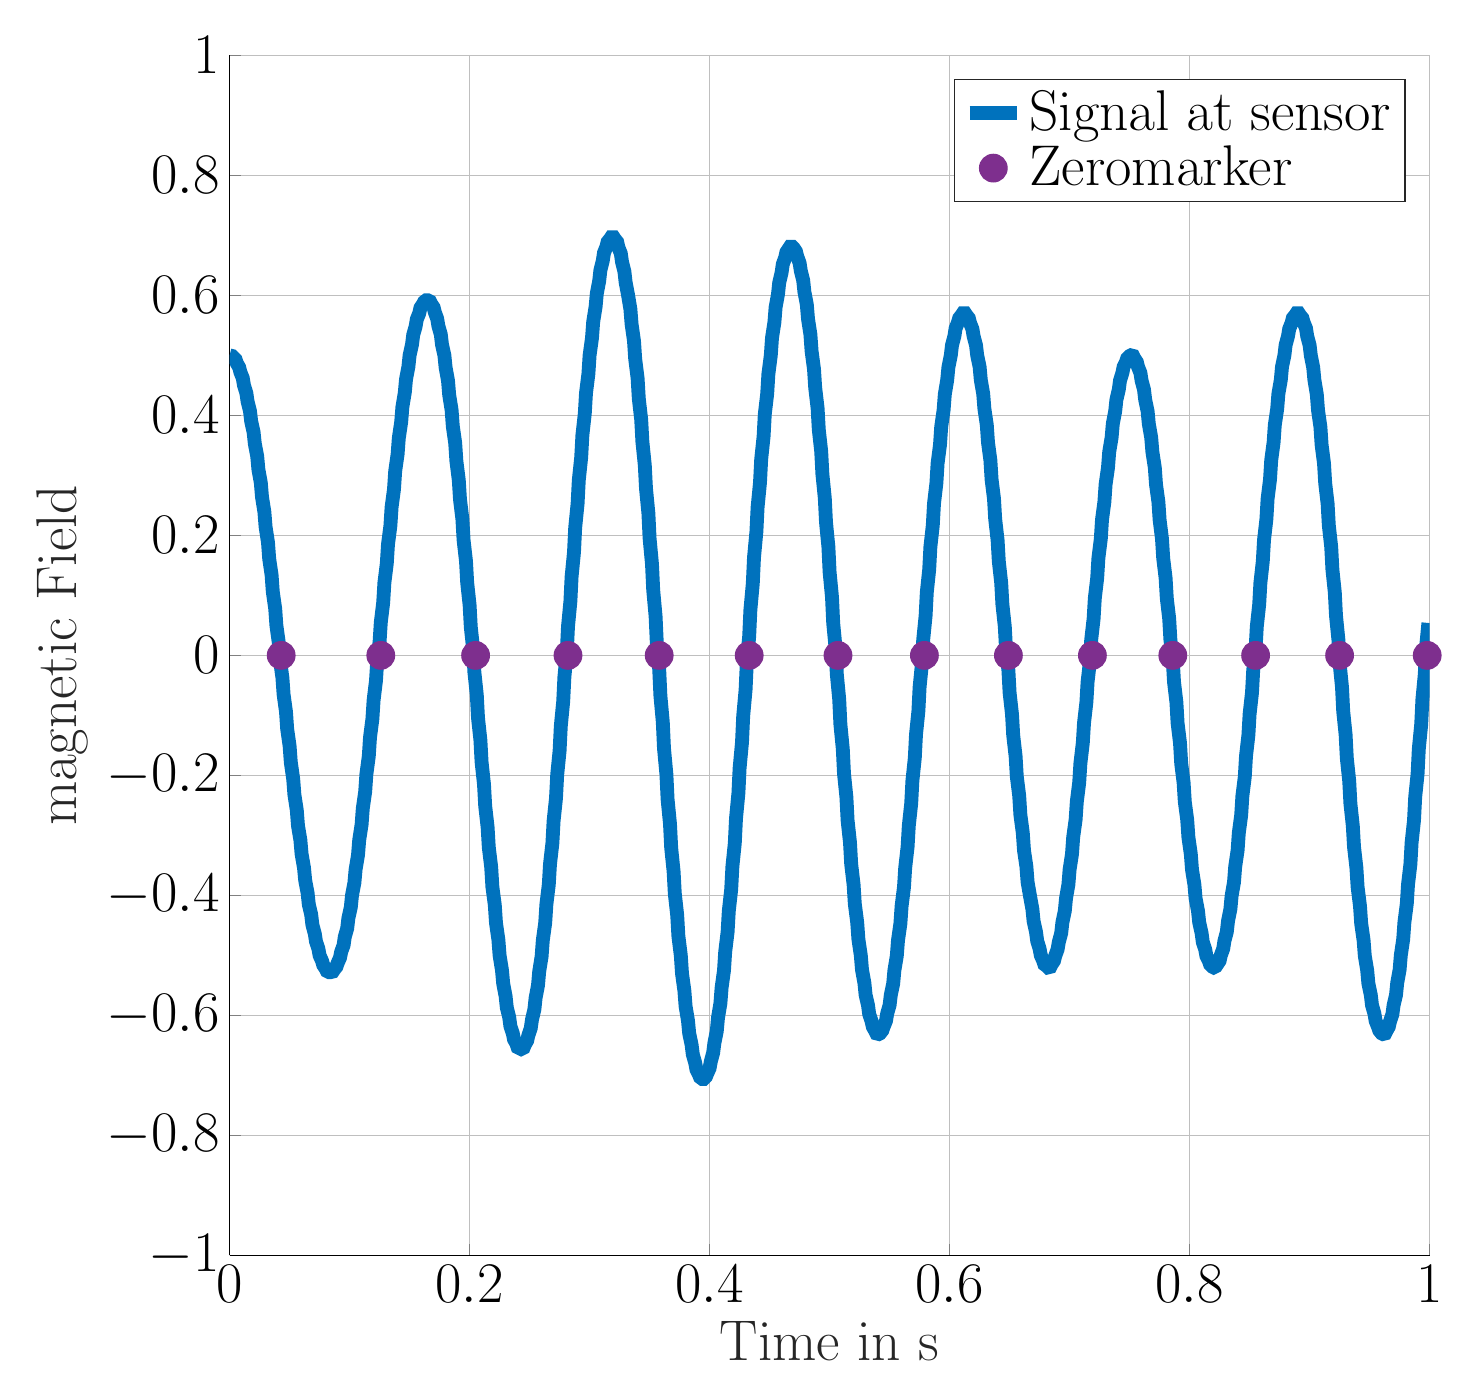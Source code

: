 % This file was created by matlab2tikz.
%
%The latest updates can be retrieved from
%  http://www.mathworks.com/matlabcentral/fileexchange/22022-matlab2tikz-matlab2tikz
%where you can also make suggestions and rate matlab2tikz.
%
\definecolor{mycolor1}{rgb}{0.0,0.447,0.741}%
\definecolor{mycolor2}{rgb}{0.494 ,0.184 ,0.556}%
%
\begin{tikzpicture}

\begin{axis}[%
width=6in,
height=6in,
at={(0in,0in)},
scale only axis,
xmin=0,
xmax=1,
xtick={0,0.2,0.4,0.6,0.8,1}, % x-achsenskalierung
xlabel style={font=\color{white!15!black}},
xlabel={\huge Time in s},
ymin=-1,
ymax=1,
ylabel style={font=\color{white!15!black}},
ylabel={\huge magnetic Field},
axis background/.style={fill=white},
tick label style={black, font=\huge},
axis x line*=bottom,
axis y line*=left,
xmajorgrids,
ymajorgrids,
legend style={legend cell align=left, align=left, draw=white!15!black}
]
\addplot [color=mycolor1,line width=5.0pt]
  table[row sep=crcr]{%
0	0.5\\
0.002	0.499\\
0.003	0.497\\
0.005	0.493\\
0.006	0.487\\
0.008	0.48\\
0.009	0.472\\
0.011	0.462\\
0.012	0.45\\
0.014	0.437\\
0.015	0.423\\
0.017	0.407\\
0.018	0.39\\
0.02	0.372\\
0.021	0.353\\
0.023	0.332\\
0.024	0.31\\
0.026	0.288\\
0.027	0.264\\
0.029	0.239\\
0.03	0.214\\
0.032	0.188\\
0.033	0.161\\
0.035	0.134\\
0.036	0.106\\
0.038	0.078\\
0.039	0.05\\
0.041	0.021\\
0.042	-0.008\\
0.044	-0.037\\
0.045	-0.065\\
0.047	-0.094\\
0.048	-0.123\\
0.05	-0.151\\
0.051	-0.178\\
0.053	-0.206\\
0.054	-0.232\\
0.056	-0.258\\
0.057	-0.284\\
0.059	-0.308\\
0.06	-0.331\\
0.062	-0.354\\
0.063	-0.375\\
0.065	-0.396\\
0.066	-0.415\\
0.068	-0.432\\
0.069	-0.449\\
0.071	-0.464\\
0.072	-0.477\\
0.074	-0.489\\
0.075	-0.5\\
0.077	-0.509\\
0.078	-0.516\\
0.08	-0.522\\
0.081	-0.526\\
0.083	-0.528\\
0.084	-0.528\\
0.086	-0.527\\
0.087	-0.524\\
0.089	-0.519\\
0.09	-0.513\\
0.092	-0.504\\
0.093	-0.494\\
0.095	-0.483\\
0.096	-0.469\\
0.098	-0.455\\
0.099	-0.438\\
0.101	-0.42\\
0.102	-0.4\\
0.104	-0.379\\
0.105	-0.357\\
0.107	-0.333\\
0.108	-0.308\\
0.11	-0.282\\
0.111	-0.255\\
0.113	-0.227\\
0.114	-0.198\\
0.116	-0.168\\
0.117	-0.137\\
0.119	-0.106\\
0.12	-0.075\\
0.122	-0.042\\
0.123	-0.01\\
0.125	0.023\\
0.126	0.055\\
0.128	0.088\\
0.129	0.121\\
0.131	0.153\\
0.132	0.185\\
0.134	0.216\\
0.135	0.247\\
0.137	0.277\\
0.138	0.307\\
0.14	0.335\\
0.141	0.362\\
0.143	0.389\\
0.144	0.414\\
0.146	0.438\\
0.147	0.46\\
0.149	0.481\\
0.15	0.5\\
0.152	0.518\\
0.153	0.534\\
0.155	0.548\\
0.156	0.56\\
0.158	0.57\\
0.159	0.579\\
0.161	0.585\\
0.162	0.589\\
0.164	0.592\\
0.165	0.592\\
0.167	0.59\\
0.168	0.586\\
0.17	0.58\\
0.171	0.572\\
0.173	0.561\\
0.174	0.549\\
0.176	0.535\\
0.177	0.518\\
0.179	0.5\\
0.18	0.48\\
0.182	0.458\\
0.183	0.434\\
0.185	0.409\\
0.186	0.382\\
0.188	0.354\\
0.189	0.324\\
0.191	0.292\\
0.192	0.26\\
0.194	0.227\\
0.195	0.192\\
0.197	0.157\\
0.198	0.121\\
0.2	0.084\\
0.201	0.047\\
0.203	0.01\\
0.204	-0.028\\
0.206	-0.066\\
0.207	-0.104\\
0.209	-0.141\\
0.21	-0.178\\
0.212	-0.215\\
0.213	-0.251\\
0.215	-0.286\\
0.216	-0.32\\
0.218	-0.353\\
0.219	-0.386\\
0.221	-0.416\\
0.222	-0.446\\
0.224	-0.474\\
0.225	-0.5\\
0.227	-0.525\\
0.228	-0.547\\
0.23	-0.568\\
0.231	-0.587\\
0.233	-0.603\\
0.234	-0.618\\
0.236	-0.63\\
0.237	-0.64\\
0.239	-0.647\\
0.24	-0.653\\
0.242	-0.655\\
0.243	-0.656\\
0.245	-0.654\\
0.246	-0.649\\
0.248	-0.642\\
0.249	-0.633\\
0.251	-0.621\\
0.252	-0.607\\
0.254	-0.59\\
0.255	-0.571\\
0.257	-0.55\\
0.258	-0.527\\
0.26	-0.502\\
0.261	-0.475\\
0.263	-0.446\\
0.264	-0.415\\
0.266	-0.382\\
0.267	-0.348\\
0.269	-0.313\\
0.27	-0.276\\
0.272	-0.238\\
0.273	-0.199\\
0.275	-0.159\\
0.276	-0.118\\
0.278	-0.077\\
0.279	-0.036\\
0.281	0.006\\
0.282	0.048\\
0.284	0.09\\
0.285	0.131\\
0.287	0.172\\
0.288	0.213\\
0.29	0.253\\
0.291	0.292\\
0.293	0.33\\
0.294	0.367\\
0.296	0.403\\
0.297	0.437\\
0.299	0.469\\
0.3	0.5\\
0.302	0.529\\
0.303	0.556\\
0.305	0.581\\
0.306	0.603\\
0.308	0.624\\
0.309	0.642\\
0.311	0.658\\
0.312	0.671\\
0.314	0.681\\
0.315	0.689\\
0.317	0.694\\
0.318	0.697\\
0.32	0.697\\
0.321	0.694\\
0.323	0.689\\
0.324	0.68\\
0.326	0.67\\
0.327	0.656\\
0.329	0.64\\
0.33	0.622\\
0.332	0.601\\
0.334	0.577\\
0.335	0.552\\
0.337	0.524\\
0.338	0.494\\
0.34	0.462\\
0.341	0.428\\
0.343	0.393\\
0.344	0.356\\
0.346	0.317\\
0.347	0.278\\
0.349	0.237\\
0.35	0.195\\
0.352	0.152\\
0.353	0.109\\
0.355	0.065\\
0.356	0.021\\
0.358	-0.023\\
0.359	-0.067\\
0.361	-0.111\\
0.362	-0.155\\
0.364	-0.198\\
0.365	-0.24\\
0.367	-0.281\\
0.368	-0.321\\
0.37	-0.36\\
0.371	-0.397\\
0.373	-0.433\\
0.374	-0.468\\
0.376	-0.5\\
0.377	-0.53\\
0.379	-0.559\\
0.38	-0.585\\
0.382	-0.609\\
0.383	-0.63\\
0.385	-0.649\\
0.386	-0.665\\
0.388	-0.679\\
0.389	-0.69\\
0.391	-0.698\\
0.392	-0.703\\
0.394	-0.706\\
0.395	-0.706\\
0.397	-0.702\\
0.398	-0.697\\
0.4	-0.688\\
0.401	-0.677\\
0.403	-0.662\\
0.404	-0.646\\
0.406	-0.626\\
0.407	-0.604\\
0.409	-0.58\\
0.41	-0.554\\
0.412	-0.525\\
0.413	-0.494\\
0.415	-0.461\\
0.416	-0.426\\
0.418	-0.39\\
0.419	-0.352\\
0.421	-0.313\\
0.422	-0.272\\
0.424	-0.23\\
0.425	-0.188\\
0.427	-0.145\\
0.428	-0.101\\
0.43	-0.057\\
0.431	-0.012\\
0.433	0.032\\
0.434	0.076\\
0.436	0.12\\
0.437	0.163\\
0.439	0.206\\
0.44	0.247\\
0.442	0.288\\
0.443	0.327\\
0.445	0.365\\
0.446	0.402\\
0.448	0.436\\
0.449	0.469\\
0.451	0.5\\
0.452	0.529\\
0.454	0.555\\
0.455	0.58\\
0.457	0.602\\
0.458	0.621\\
0.46	0.638\\
0.461	0.652\\
0.463	0.663\\
0.464	0.672\\
0.466	0.678\\
0.467	0.681\\
0.469	0.681\\
0.47	0.679\\
0.472	0.673\\
0.473	0.665\\
0.475	0.654\\
0.476	0.641\\
0.478	0.625\\
0.479	0.606\\
0.481	0.585\\
0.482	0.561\\
0.484	0.535\\
0.485	0.507\\
0.487	0.477\\
0.488	0.446\\
0.49	0.412\\
0.491	0.376\\
0.493	0.34\\
0.494	0.302\\
0.496	0.262\\
0.497	0.222\\
0.499	0.181\\
0.5	0.139\\
0.502	0.097\\
0.503	0.054\\
0.505	0.012\\
0.506	-0.031\\
0.508	-0.073\\
0.509	-0.115\\
0.511	-0.156\\
0.512	-0.197\\
0.514	-0.236\\
0.515	-0.275\\
0.517	-0.312\\
0.518	-0.348\\
0.52	-0.382\\
0.521	-0.414\\
0.523	-0.445\\
0.524	-0.473\\
0.526	-0.5\\
0.527	-0.524\\
0.529	-0.546\\
0.53	-0.566\\
0.532	-0.583\\
0.533	-0.598\\
0.535	-0.61\\
0.536	-0.619\\
0.538	-0.626\\
0.539	-0.63\\
0.541	-0.631\\
0.542	-0.63\\
0.544	-0.625\\
0.545	-0.619\\
0.547	-0.609\\
0.548	-0.597\\
0.55	-0.583\\
0.551	-0.566\\
0.553	-0.547\\
0.554	-0.525\\
0.556	-0.501\\
0.557	-0.475\\
0.559	-0.447\\
0.56	-0.418\\
0.562	-0.386\\
0.563	-0.354\\
0.565	-0.319\\
0.566	-0.284\\
0.568	-0.247\\
0.569	-0.209\\
0.571	-0.171\\
0.572	-0.132\\
0.574	-0.093\\
0.575	-0.053\\
0.577	-0.013\\
0.578	0.026\\
0.58	0.066\\
0.581	0.105\\
0.583	0.143\\
0.584	0.181\\
0.586	0.217\\
0.587	0.253\\
0.589	0.287\\
0.59	0.32\\
0.592	0.351\\
0.593	0.381\\
0.595	0.409\\
0.596	0.435\\
0.598	0.459\\
0.599	0.48\\
0.601	0.5\\
0.602	0.517\\
0.604	0.532\\
0.605	0.545\\
0.607	0.555\\
0.608	0.562\\
0.61	0.567\\
0.611	0.57\\
0.613	0.57\\
0.614	0.567\\
0.616	0.562\\
0.617	0.554\\
0.619	0.544\\
0.62	0.532\\
0.622	0.517\\
0.623	0.5\\
0.625	0.481\\
0.626	0.459\\
0.628	0.436\\
0.629	0.411\\
0.631	0.384\\
0.632	0.355\\
0.634	0.325\\
0.635	0.293\\
0.637	0.261\\
0.638	0.227\\
0.64	0.192\\
0.641	0.157\\
0.643	0.121\\
0.644	0.085\\
0.646	0.048\\
0.647	0.011\\
0.649	-0.025\\
0.65	-0.062\\
0.652	-0.098\\
0.653	-0.133\\
0.655	-0.168\\
0.656	-0.202\\
0.658	-0.234\\
0.659	-0.266\\
0.661	-0.296\\
0.662	-0.325\\
0.664	-0.352\\
0.665	-0.378\\
0.667	-0.401\\
0.669	-0.423\\
0.67	-0.443\\
0.672	-0.461\\
0.673	-0.476\\
0.675	-0.489\\
0.676	-0.5\\
0.678	-0.509\\
0.679	-0.515\\
0.681	-0.518\\
0.682	-0.52\\
0.684	-0.519\\
0.685	-0.515\\
0.687	-0.509\\
0.688	-0.501\\
0.69	-0.49\\
0.691	-0.478\\
0.693	-0.463\\
0.694	-0.445\\
0.696	-0.426\\
0.697	-0.405\\
0.699	-0.382\\
0.7	-0.357\\
0.702	-0.331\\
0.703	-0.303\\
0.705	-0.274\\
0.706	-0.244\\
0.708	-0.212\\
0.709	-0.18\\
0.711	-0.146\\
0.712	-0.113\\
0.714	-0.078\\
0.715	-0.044\\
0.717	-0.009\\
0.718	0.026\\
0.72	0.061\\
0.721	0.095\\
0.723	0.129\\
0.724	0.162\\
0.726	0.194\\
0.727	0.226\\
0.729	0.256\\
0.73	0.285\\
0.732	0.313\\
0.733	0.339\\
0.735	0.363\\
0.736	0.386\\
0.738	0.407\\
0.739	0.426\\
0.741	0.443\\
0.742	0.458\\
0.744	0.471\\
0.745	0.481\\
0.747	0.489\\
0.748	0.495\\
0.75	0.499\\
0.751	0.5\\
0.753	0.499\\
0.754	0.495\\
0.756	0.489\\
0.757	0.481\\
0.759	0.471\\
0.76	0.458\\
0.762	0.443\\
0.763	0.426\\
0.765	0.407\\
0.766	0.386\\
0.768	0.363\\
0.769	0.339\\
0.771	0.313\\
0.772	0.285\\
0.774	0.256\\
0.775	0.226\\
0.777	0.194\\
0.778	0.162\\
0.78	0.129\\
0.781	0.095\\
0.783	0.061\\
0.784	0.026\\
0.786	-0.009\\
0.787	-0.044\\
0.789	-0.078\\
0.79	-0.113\\
0.792	-0.146\\
0.793	-0.18\\
0.795	-0.212\\
0.796	-0.244\\
0.798	-0.274\\
0.799	-0.303\\
0.801	-0.331\\
0.802	-0.357\\
0.804	-0.382\\
0.805	-0.405\\
0.807	-0.426\\
0.808	-0.445\\
0.81	-0.463\\
0.811	-0.478\\
0.813	-0.49\\
0.814	-0.501\\
0.816	-0.509\\
0.817	-0.515\\
0.819	-0.519\\
0.82	-0.52\\
0.822	-0.518\\
0.823	-0.515\\
0.825	-0.509\\
0.826	-0.5\\
0.828	-0.489\\
0.829	-0.476\\
0.831	-0.461\\
0.832	-0.443\\
0.834	-0.423\\
0.835	-0.401\\
0.837	-0.378\\
0.838	-0.352\\
0.84	-0.325\\
0.841	-0.296\\
0.843	-0.266\\
0.844	-0.234\\
0.846	-0.202\\
0.847	-0.168\\
0.849	-0.133\\
0.85	-0.098\\
0.852	-0.062\\
0.853	-0.025\\
0.855	0.011\\
0.856	0.048\\
0.858	0.085\\
0.859	0.121\\
0.861	0.157\\
0.862	0.192\\
0.864	0.227\\
0.865	0.261\\
0.867	0.293\\
0.868	0.325\\
0.87	0.355\\
0.871	0.384\\
0.873	0.411\\
0.874	0.436\\
0.876	0.459\\
0.877	0.481\\
0.879	0.5\\
0.88	0.517\\
0.882	0.532\\
0.883	0.544\\
0.885	0.554\\
0.886	0.562\\
0.888	0.567\\
0.889	0.57\\
0.891	0.57\\
0.892	0.567\\
0.894	0.562\\
0.895	0.555\\
0.897	0.545\\
0.898	0.532\\
0.9	0.517\\
0.901	0.5\\
0.903	0.48\\
0.904	0.459\\
0.906	0.435\\
0.907	0.409\\
0.909	0.381\\
0.91	0.351\\
0.912	0.32\\
0.913	0.287\\
0.915	0.253\\
0.916	0.217\\
0.918	0.181\\
0.919	0.143\\
0.921	0.105\\
0.922	0.066\\
0.924	0.026\\
0.925	-0.013\\
0.927	-0.053\\
0.928	-0.093\\
0.93	-0.132\\
0.931	-0.171\\
0.933	-0.209\\
0.934	-0.247\\
0.936	-0.284\\
0.937	-0.319\\
0.939	-0.354\\
0.94	-0.386\\
0.942	-0.418\\
0.943	-0.447\\
0.945	-0.475\\
0.946	-0.501\\
0.948	-0.525\\
0.949	-0.547\\
0.951	-0.566\\
0.952	-0.583\\
0.954	-0.597\\
0.955	-0.609\\
0.957	-0.619\\
0.958	-0.625\\
0.96	-0.63\\
0.961	-0.631\\
0.963	-0.63\\
0.964	-0.626\\
0.966	-0.619\\
0.967	-0.61\\
0.969	-0.598\\
0.97	-0.583\\
0.972	-0.566\\
0.973	-0.546\\
0.975	-0.524\\
0.976	-0.5\\
0.978	-0.473\\
0.979	-0.445\\
0.981	-0.414\\
0.982	-0.382\\
0.984	-0.348\\
0.985	-0.312\\
0.987	-0.275\\
0.988	-0.236\\
0.99	-0.197\\
0.991	-0.156\\
0.993	-0.115\\
0.994	-0.073\\
0.996	-0.031\\
0.997	0.012\\
0.999	0.054\\
};
\addlegendentry{\huge Signal at sensor}

\addplot[only marks, mark=*, mark options={}, mark size=5pt, draw=mycolor2, fill=mycolor2] table[row sep=crcr]{%
x	y\\
0.043	0\\
0.126	0\\
0.205	0\\
0.282	0\\
0.358	0\\
0.433	0\\
0.507	0\\
0.579	0\\
0.649	0\\
0.719	0\\
0.786	0\\
0.855	0\\
0.925	0\\
0.998	0\\
};
\addlegendentry{\huge Zeromarker}

\end{axis}

\begin{axis}[%
width=6in,
height=6in,
at={(0in,0in)},
scale only axis,
xmin=0,
xmax=1,
ymin=0,
ymax=1,
axis line style={draw=none},
ticks=none,
axis x line*=bottom,
axis y line*=left
]
\end{axis}
\end{tikzpicture}%